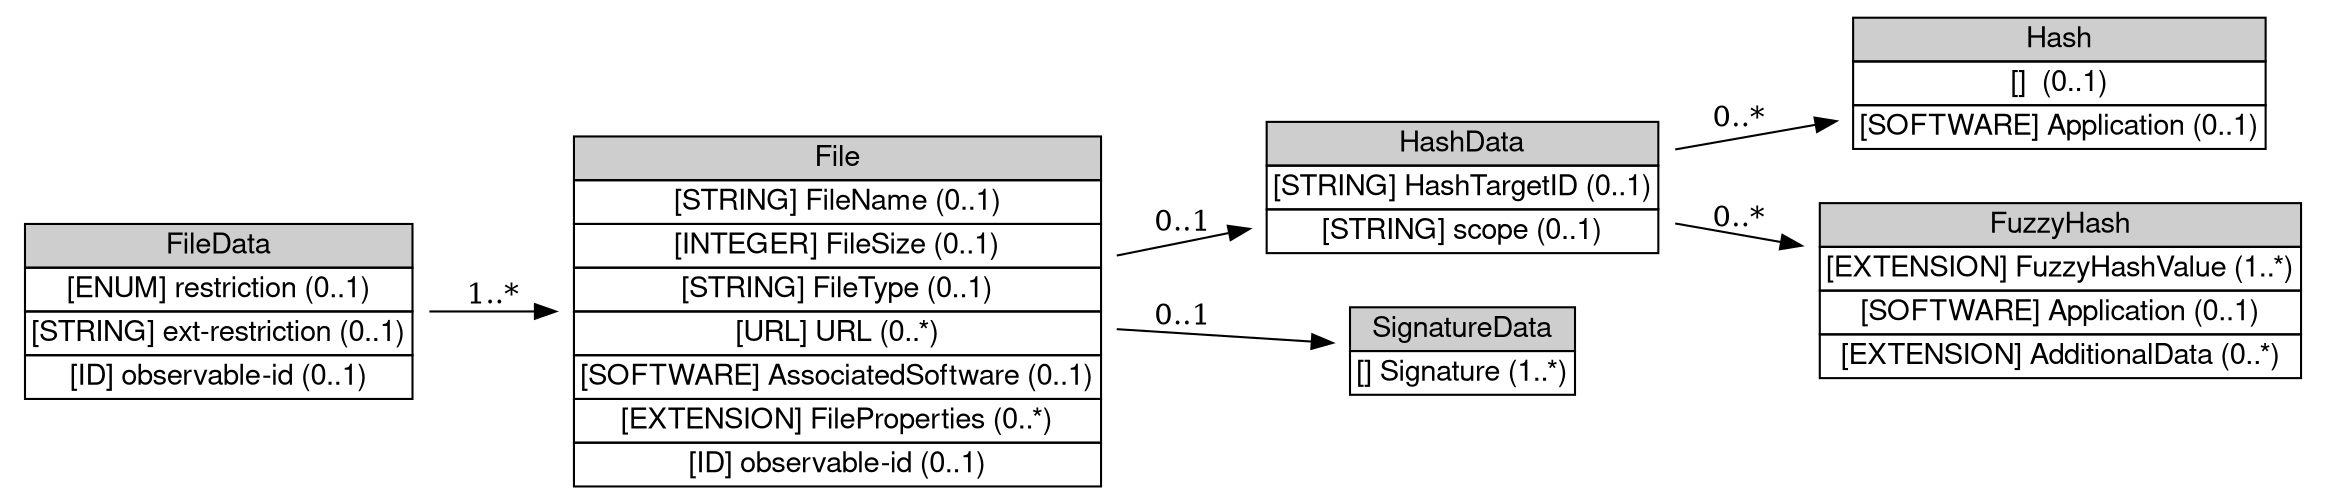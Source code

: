 digraph FileData {
	graph [bb="0,0,1091,233.5",
		rankdir=LR
	];
	node [label="\N"];
	FileData	 [height=1.2778,
		label=<<table BORDER="0" CELLBORDER="1" CELLSPACING="0"> <tr> <td BGCOLOR="#CECECE" HREF="/idmef_parser/IODEFv2/FileData.html" TITLE="The FileData class describes a file or set of files. "><FONT FACE="Nimbus Sans L">FileData</FONT></td> </tr>" %<tr><td  HREF="/idmef_parser/IODEFv2/FileData.html" TITLE="See Section 3.3.1."><FONT FACE="Nimbus Sans L">[ENUM] restriction (0..1)</FONT></td></tr>%<tr><td  HREF="/idmef_parser/IODEFv2/FileData.html" TITLE="A means by which to extend the restriction attribute.  See Section 5.1.1."><FONT FACE="Nimbus Sans L">[STRING] ext-restriction (0..1)</FONT></td></tr>%<tr><td  HREF="/idmef_parser/IODEFv2/FileData.html" TITLE="See Section 3.3.2."><FONT FACE="Nimbus Sans L">[ID] observable-id (0..1)</FONT></td></tr>%</table>>,
		pos="100,88",
		shape=plaintext,
		width=2.7778];
	File	 [height=2.4444,
		label=<<table BORDER="0" CELLBORDER="1" CELLSPACING="0"> <tr> <td BGCOLOR="#CECECE" HREF="/idmef_parser/IODEFv2/File.html" TITLE="The File class describes a file; its associated metadata; and cryptographic hashes and signatures applied to it. "><FONT FACE="Nimbus Sans L">File</FONT></td> </tr>" %<tr><td  HREF="/idmef_parser/IODEFv2/File.html" TITLE="The name of the file."><FONT FACE="Nimbus Sans L">[STRING] FileName (0..1)</FONT></td></tr>%<tr><td  HREF="/idmef_parser/IODEFv2/File.html" TITLE="The size of the file in bytes."><FONT FACE="Nimbus Sans L">[INTEGER] FileSize (0..1)</FONT></td></tr>%<tr><td  HREF="/idmef_parser/IODEFv2/File.html" TITLE="The type of file per the IANA &quot;Media Types&quot; registry [IANA.Media].  Valid values correspond to the text in the &quot;Template&quot; column (e.g., &quot;application/pdf&quot;)."><FONT FACE="Nimbus Sans L">[STRING] FileType (0..1)</FONT></td></tr>%<tr><td  HREF="/idmef_parser/IODEFv2/File.html" TITLE="A URL reference to the file."><FONT FACE="Nimbus Sans L">[URL] URL (0..*)</FONT></td></tr>%<tr><td  HREF="/idmef_parser/IODEFv2/File.html" TITLE="The software application or operating system to which this file belongs or by which it can be processed."><FONT FACE="Nimbus Sans L">[SOFTWARE] AssociatedSoftware (0..1)</FONT></td></tr>%<tr><td  HREF="/idmef_parser/IODEFv2/File.html" TITLE="Mechanism by which to extend the data model to describe properties of the file."><FONT FACE="Nimbus Sans L">[EXTENSION] FileProperties (0..*)</FONT></td></tr>%<tr><td  HREF="/idmef_parser/IODEFv2/File.html" TITLE="See Section 3.3.2."><FONT FACE="Nimbus Sans L">[ID] observable-id (0..1)</FONT></td></tr>%</table>>,
		pos="392,88",
		shape=plaintext,
		width=3.6944];
	FileData -> File	 [label="1..*",
		lp="229.5,95.5",
		pos="e,258.76,88 200.08,88 215.74,88 232.17,88 248.57,88"];
	HashData	 [height=0.98611,
		label=<<table BORDER="0" CELLBORDER="1" CELLSPACING="0"> <tr> <td BGCOLOR="#CECECE" HREF="/idmef_parser/IODEFv2/HashData.html" TITLE="The HashData class describes different types of hashes on a given object (e.g., file, part of a file, email). "><FONT FACE="Nimbus Sans L">HashData</FONT></td> </tr>" %<tr><td  HREF="/idmef_parser/IODEFv2/HashData.html" TITLE="An identifier that references a subset of the object being hashed.  The semantics of this identifier are specified by the scope attribute."><FONT FACE="Nimbus Sans L">[STRING] HashTargetID (0..1)</FONT></td></tr>%<tr><td  HREF="/idmef_parser/IODEFv2/HashData.html" TITLE="A means by which to extend the scope attribute.  See Section 5.1.1."><FONT FACE="Nimbus Sans L">[STRING] scope (0..1)</FONT></td></tr>%</table>>,
		pos="685.5,148",
		shape=plaintext,
		width=2.8194];
	File -> HashData	 [label="0..1",
		lp="554.5,130.5",
		pos="e,583.72,127.19 525.01,115.19 541.34,118.53 557.9,121.91 573.86,125.18"];
	SignatureData	 [height=0.69444,
		label=<<table BORDER="0" CELLBORDER="1" CELLSPACING="0"> <tr> <td BGCOLOR="#CECECE" HREF="/idmef_parser/IODEFv2/SignatureData.html" TITLE="The SignatureData class describes different types of digital signatures on an object. "><FONT FACE="Nimbus Sans L">SignatureData</FONT></td> </tr>" %<tr><td  HREF="/idmef_parser/IODEFv2/SignatureData.html" TITLE="A given signature.  See Section 4.2 of [W3C.XMLSIG]."><FONT FACE="Nimbus Sans L">[] Signature (1..*)</FONT></td></tr>%</table>>,
		pos="685.5,69",
		shape=plaintext,
		width=1.7222];
	File -> SignatureData	 [label="0..1",
		lp="554.5,85.5",
		pos="e,623.3,73.027 525.01,79.389 555.41,77.422 586.59,75.403 613.3,73.674"];
	Hash	 [height=0.98611,
		label=<<table BORDER="0" CELLBORDER="1" CELLSPACING="0"> <tr> <td BGCOLOR="#CECECE" HREF="/idmef_parser/IODEFv2/Hash.html" TITLE="The Hash class describes a cryptographic hash value; the algorithm and application used to generate it; and the canonicalization method applied to the object being hashed. "><FONT FACE="Nimbus Sans L">Hash</FONT></td> </tr>" %<tr><td  HREF="/idmef_parser/IODEFv2/Hash.html" TITLE="The canonicalization method used on the object being hashed.  See Section 4.3.1 of [W3C.XMLSIG]."><FONT FACE="Nimbus Sans L">[]  (0..1)</FONT></td></tr>%<tr><td  HREF="/idmef_parser/IODEFv2/Hash.html" TITLE="The application used to calculate the hash."><FONT FACE="Nimbus Sans L">[SOFTWARE] Application (0..1)</FONT></td></tr>%</table>>,
		pos="968.5,198",
		shape=plaintext,
		width=2.9444];
	HashData -> Hash	 [label="0..*",
		lp="816.5,180.5",
		pos="e,862.39,179.25 787.27,165.98 808.43,169.72 830.88,173.69 852.51,177.51"];
	FuzzyHash	 [height=1.2778,
		label=<<table BORDER="0" CELLBORDER="1" CELLSPACING="0"> <tr> <td BGCOLOR="#CECECE" HREF="/idmef_parser/IODEFv2/FuzzyHash.html" TITLE="The FuzzyHash class describes a fuzzy hash and the application used to generate it. "><FONT FACE="Nimbus Sans L">FuzzyHash</FONT></td> </tr>" %<tr><td  HREF="/idmef_parser/IODEFv2/FuzzyHash.html" TITLE="The computed fuzzy hash value."><FONT FACE="Nimbus Sans L">[EXTENSION] FuzzyHashValue (1..*)</FONT></td></tr>%<tr><td  HREF="/idmef_parser/IODEFv2/FuzzyHash.html" TITLE="The application used to calculate the hash."><FONT FACE="Nimbus Sans L">[SOFTWARE] Application (0..1)</FONT></td></tr>%<tr><td  HREF="/idmef_parser/IODEFv2/FuzzyHash.html" TITLE="Mechanism by which to extend the data model."><FONT FACE="Nimbus Sans L">[EXTENSION] AdditionalData (0..*)</FONT></td></tr>%</table>>,
		pos="968.5,98",
		shape=plaintext,
		width=3.4028];
	HashData -> FuzzyHash	 [label="0..*",
		lp="816.5,132.5",
		pos="e,845.91,119.66 787.27,130.02 803.02,127.24 819.48,124.33 835.78,121.45"];
}
